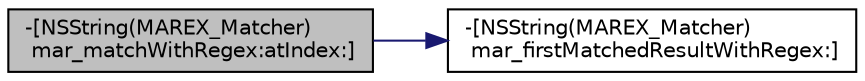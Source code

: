 digraph "-[NSString(MAREX_Matcher) mar_matchWithRegex:atIndex:]"
{
  edge [fontname="Helvetica",fontsize="10",labelfontname="Helvetica",labelfontsize="10"];
  node [fontname="Helvetica",fontsize="10",shape=record];
  rankdir="LR";
  Node11 [label="-[NSString(MAREX_Matcher)\l mar_matchWithRegex:atIndex:]",height=0.2,width=0.4,color="black", fillcolor="grey75", style="filled", fontcolor="black"];
  Node11 -> Node12 [color="midnightblue",fontsize="10",style="solid",fontname="Helvetica"];
  Node12 [label="-[NSString(MAREX_Matcher)\l mar_firstMatchedResultWithRegex:]",height=0.2,width=0.4,color="black", fillcolor="white", style="filled",URL="$category_n_s_string_07_m_a_r_e_x___matcher_08.html#a6b887e98ff8183f99ddeebfb23689792"];
}
